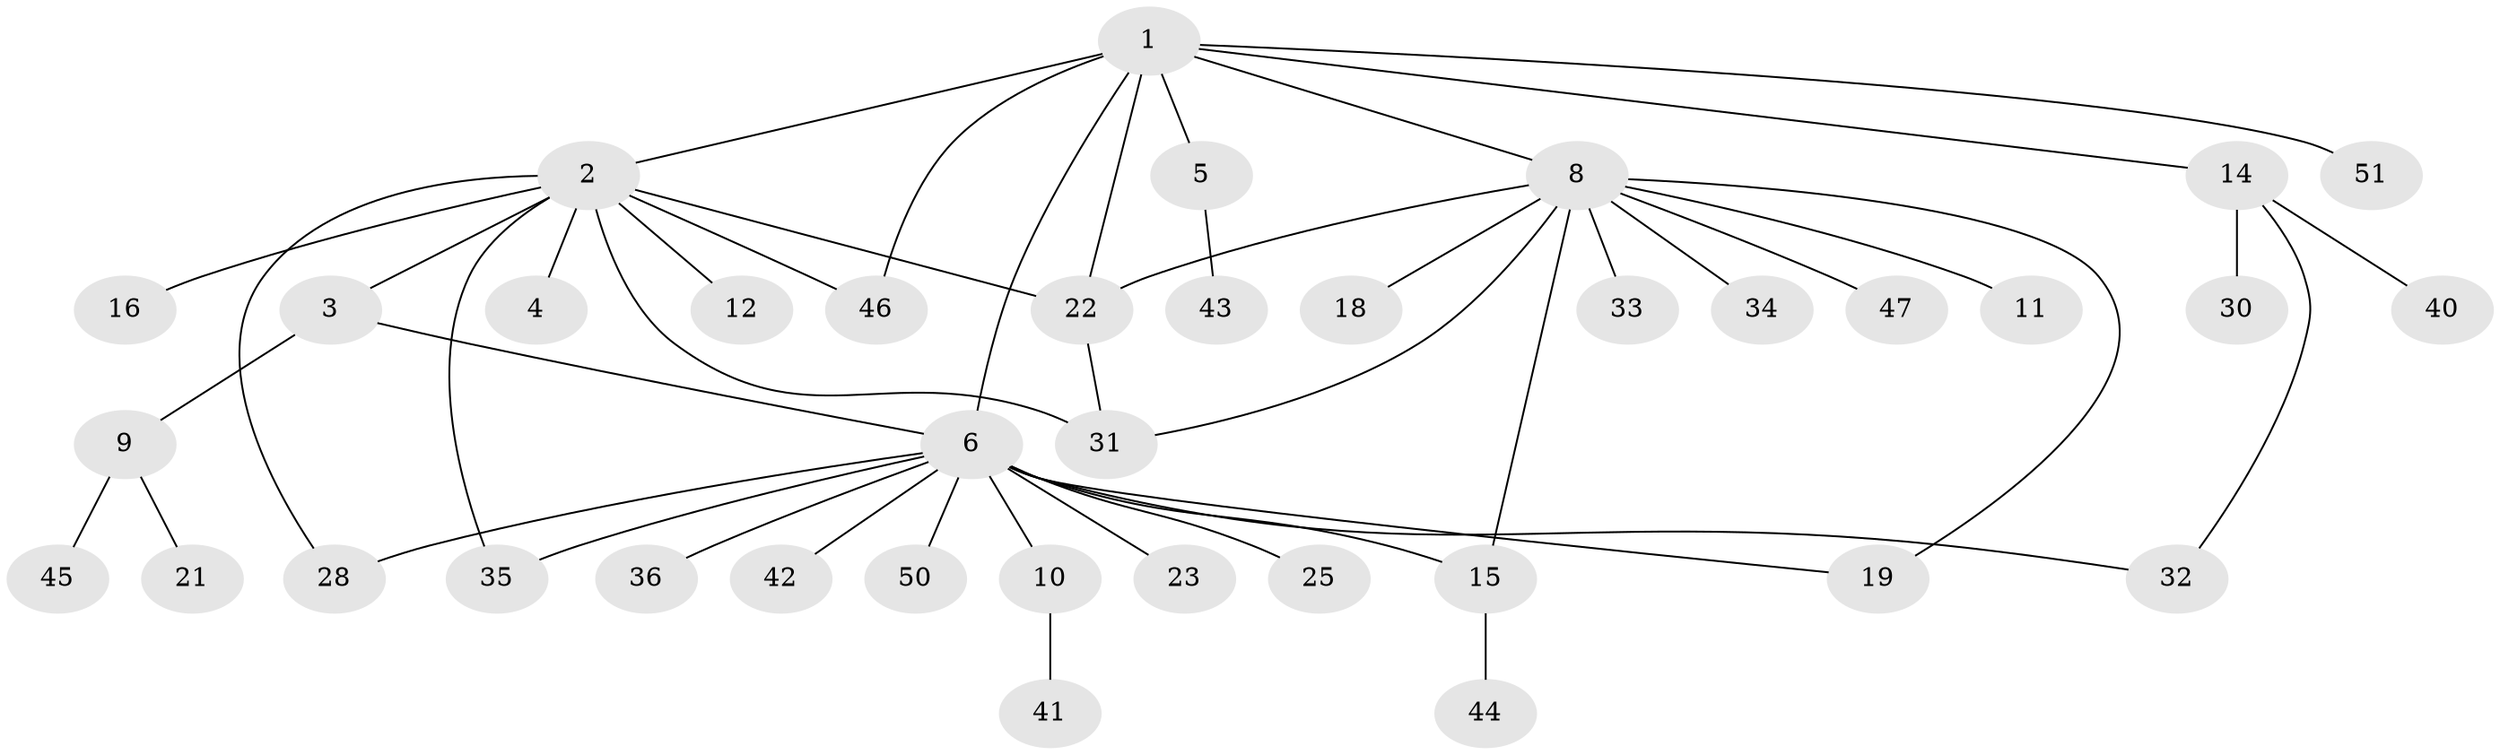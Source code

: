 // original degree distribution, {9: 0.0196078431372549, 10: 0.0392156862745098, 4: 0.09803921568627451, 2: 0.21568627450980393, 12: 0.0196078431372549, 3: 0.0784313725490196, 1: 0.5294117647058824}
// Generated by graph-tools (version 1.1) at 2025/41/03/06/25 10:41:52]
// undirected, 38 vertices, 48 edges
graph export_dot {
graph [start="1"]
  node [color=gray90,style=filled];
  1 [super="+27"];
  2 [super="+7"];
  3 [super="+24"];
  4 [super="+26"];
  5 [super="+13"];
  6 [super="+29"];
  8 [super="+17"];
  9 [super="+48"];
  10 [super="+38"];
  11;
  12;
  14 [super="+20"];
  15 [super="+39"];
  16;
  18;
  19;
  21;
  22 [super="+37"];
  23;
  25;
  28;
  30;
  31;
  32;
  33;
  34;
  35 [super="+49"];
  36;
  40;
  41;
  42;
  43;
  44;
  45;
  46;
  47;
  50;
  51;
  1 -- 2;
  1 -- 5;
  1 -- 8;
  1 -- 14;
  1 -- 22;
  1 -- 46;
  1 -- 51;
  1 -- 6;
  2 -- 3;
  2 -- 4;
  2 -- 12;
  2 -- 16;
  2 -- 22;
  2 -- 28;
  2 -- 35;
  2 -- 46;
  2 -- 31;
  3 -- 6;
  3 -- 9;
  5 -- 43;
  6 -- 10;
  6 -- 15;
  6 -- 19;
  6 -- 23;
  6 -- 25;
  6 -- 28;
  6 -- 35;
  6 -- 36;
  6 -- 42;
  6 -- 50;
  6 -- 32;
  8 -- 11;
  8 -- 18;
  8 -- 19;
  8 -- 31;
  8 -- 33;
  8 -- 34;
  8 -- 47;
  8 -- 15;
  8 -- 22;
  9 -- 21;
  9 -- 45;
  10 -- 41;
  14 -- 30;
  14 -- 32;
  14 -- 40;
  15 -- 44;
  22 -- 31;
}
